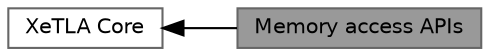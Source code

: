 digraph "Memory access APIs"
{
 // LATEX_PDF_SIZE
  bgcolor="transparent";
  edge [fontname=Helvetica,fontsize=10,labelfontname=Helvetica,labelfontsize=10];
  node [fontname=Helvetica,fontsize=10,shape=box,height=0.2,width=0.4];
  rankdir=LR;
  Node2 [id="Node000002",label="XeTLA Core",height=0.2,width=0.4,color="grey40", fillcolor="white", style="filled",URL="$group__xetla__core.html",tooltip="This is a low-level API wrapper for ESIMD."];
  Node1 [id="Node000001",label="Memory access APIs",height=0.2,width=0.4,color="gray40", fillcolor="grey60", style="filled", fontcolor="black",tooltip="Defines XeTLA APIs to access memory, including read, write and atomic."];
  Node2->Node1 [shape=plaintext, dir="back", style="solid"];
}
